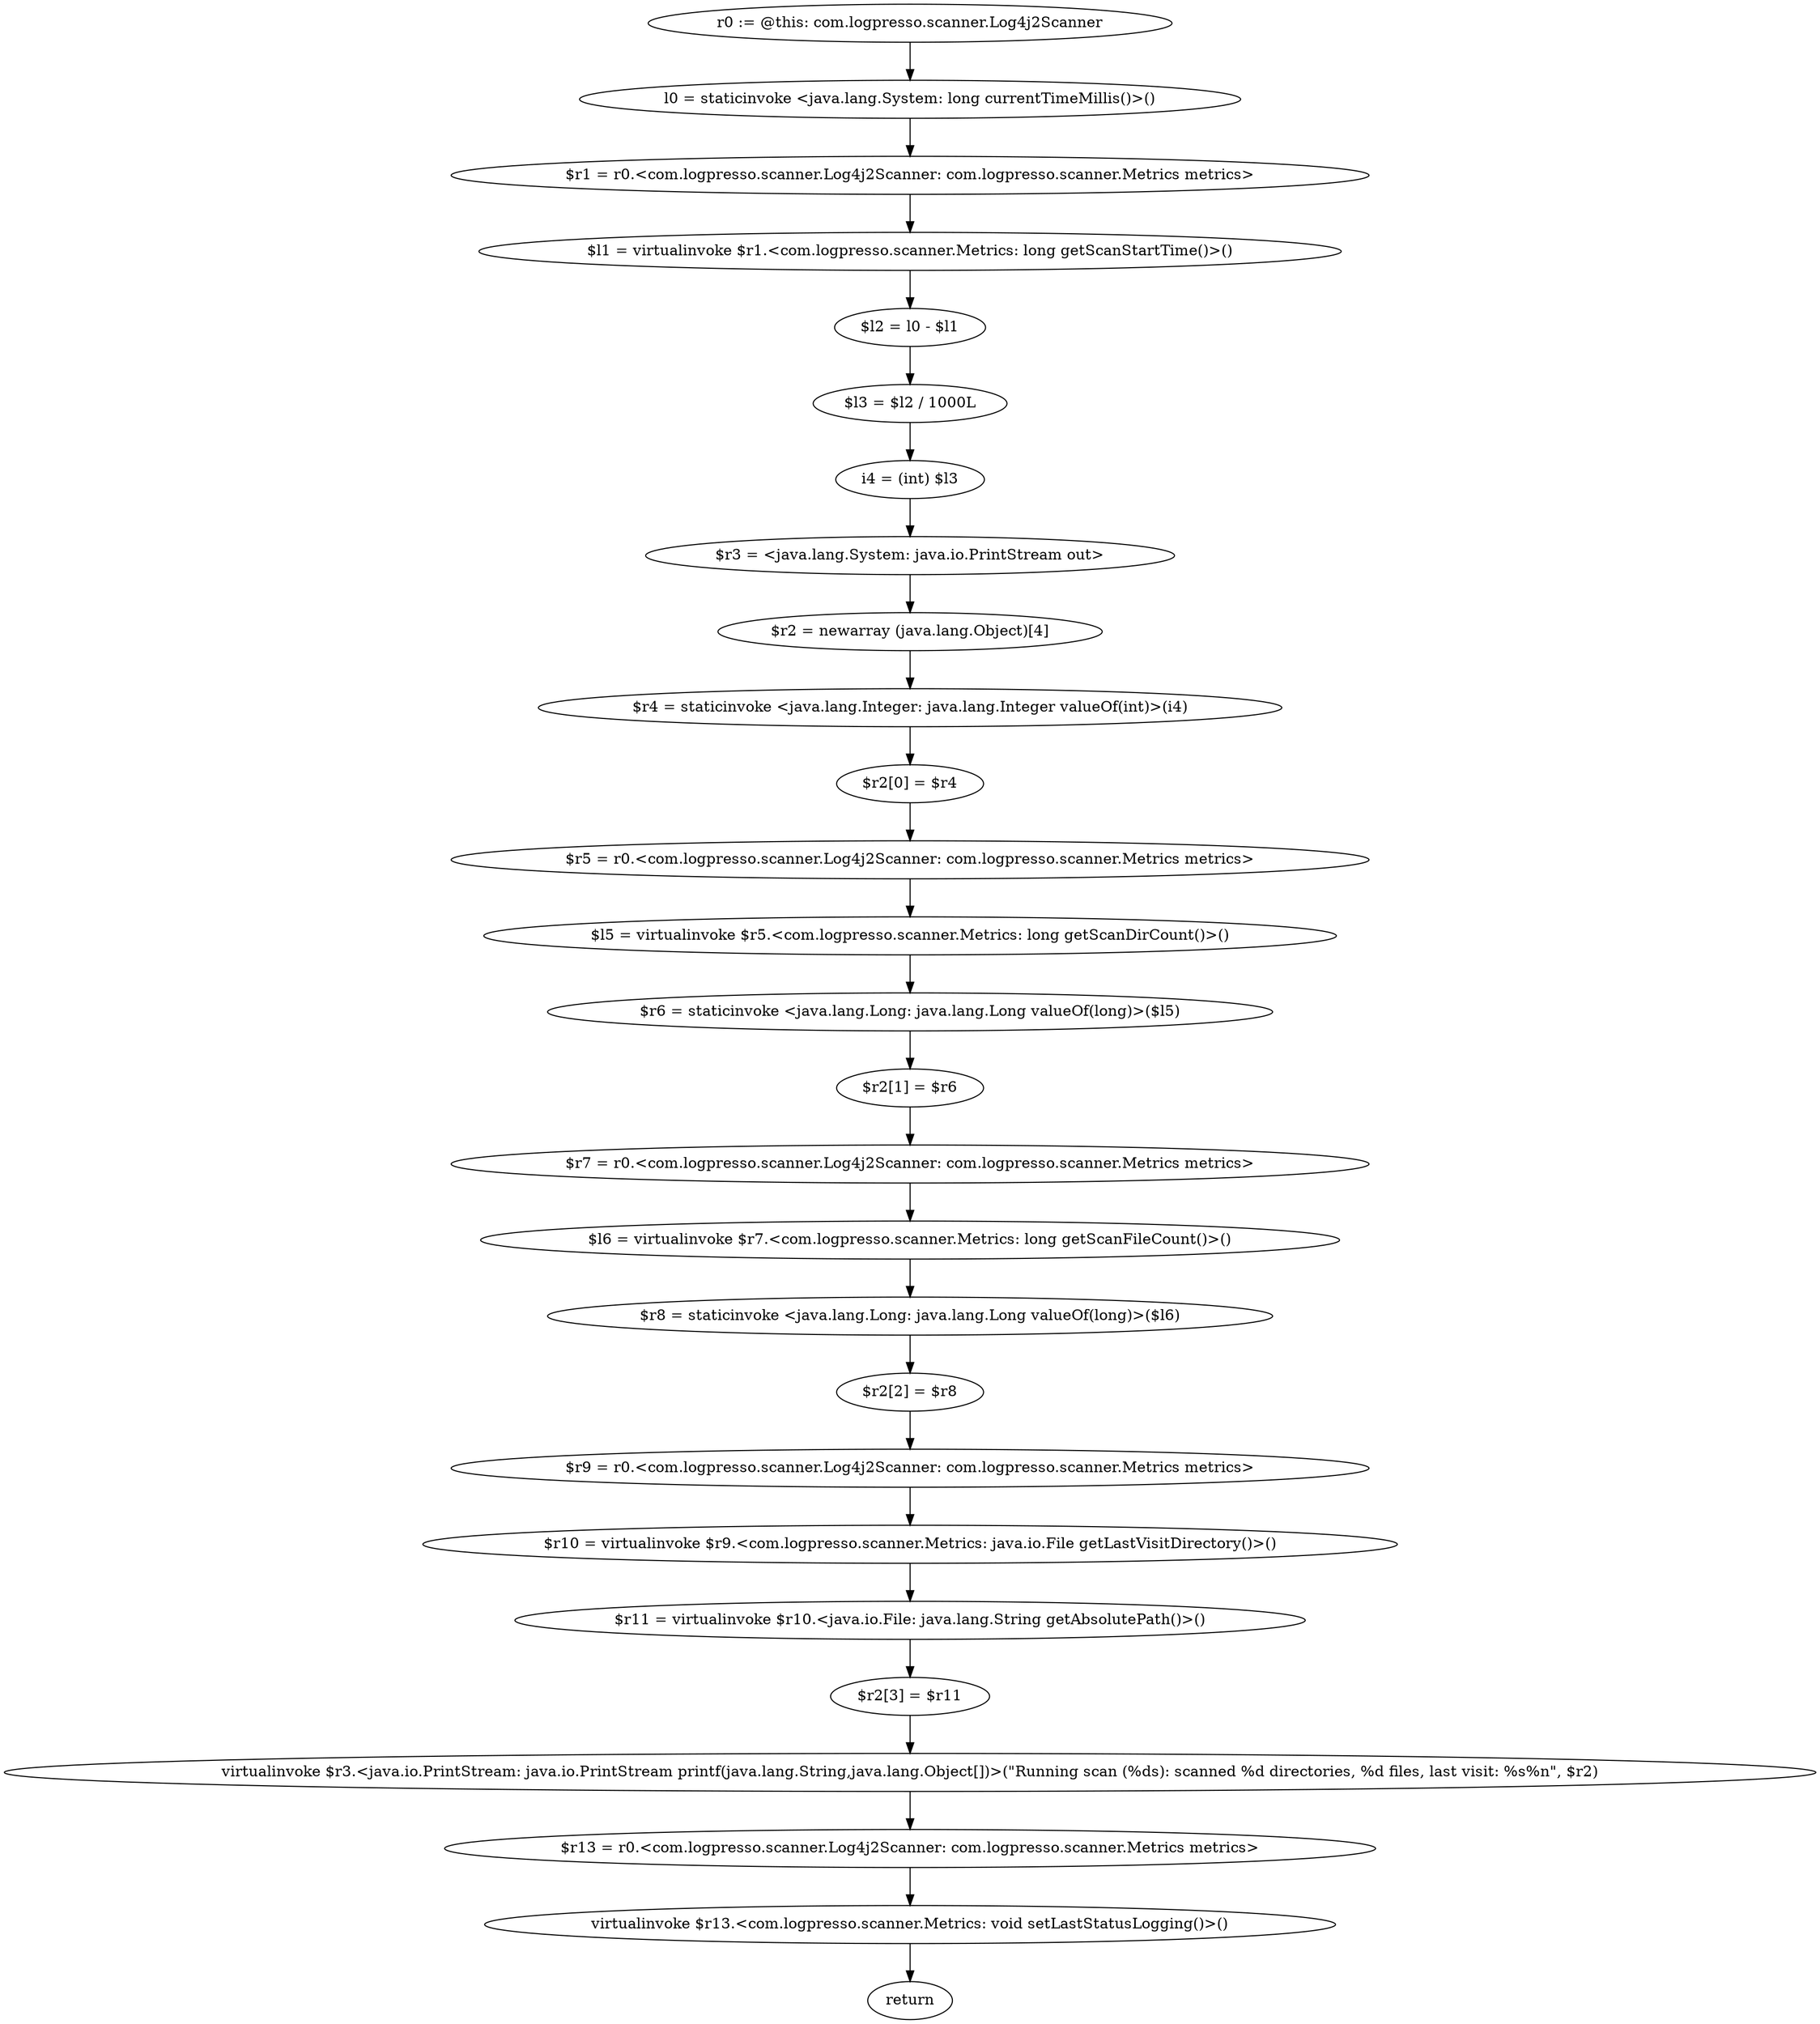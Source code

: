 digraph "unitGraph" {
    "r0 := @this: com.logpresso.scanner.Log4j2Scanner"
    "l0 = staticinvoke <java.lang.System: long currentTimeMillis()>()"
    "$r1 = r0.<com.logpresso.scanner.Log4j2Scanner: com.logpresso.scanner.Metrics metrics>"
    "$l1 = virtualinvoke $r1.<com.logpresso.scanner.Metrics: long getScanStartTime()>()"
    "$l2 = l0 - $l1"
    "$l3 = $l2 / 1000L"
    "i4 = (int) $l3"
    "$r3 = <java.lang.System: java.io.PrintStream out>"
    "$r2 = newarray (java.lang.Object)[4]"
    "$r4 = staticinvoke <java.lang.Integer: java.lang.Integer valueOf(int)>(i4)"
    "$r2[0] = $r4"
    "$r5 = r0.<com.logpresso.scanner.Log4j2Scanner: com.logpresso.scanner.Metrics metrics>"
    "$l5 = virtualinvoke $r5.<com.logpresso.scanner.Metrics: long getScanDirCount()>()"
    "$r6 = staticinvoke <java.lang.Long: java.lang.Long valueOf(long)>($l5)"
    "$r2[1] = $r6"
    "$r7 = r0.<com.logpresso.scanner.Log4j2Scanner: com.logpresso.scanner.Metrics metrics>"
    "$l6 = virtualinvoke $r7.<com.logpresso.scanner.Metrics: long getScanFileCount()>()"
    "$r8 = staticinvoke <java.lang.Long: java.lang.Long valueOf(long)>($l6)"
    "$r2[2] = $r8"
    "$r9 = r0.<com.logpresso.scanner.Log4j2Scanner: com.logpresso.scanner.Metrics metrics>"
    "$r10 = virtualinvoke $r9.<com.logpresso.scanner.Metrics: java.io.File getLastVisitDirectory()>()"
    "$r11 = virtualinvoke $r10.<java.io.File: java.lang.String getAbsolutePath()>()"
    "$r2[3] = $r11"
    "virtualinvoke $r3.<java.io.PrintStream: java.io.PrintStream printf(java.lang.String,java.lang.Object[])>(\"Running scan (%ds): scanned %d directories, %d files, last visit: %s%n\", $r2)"
    "$r13 = r0.<com.logpresso.scanner.Log4j2Scanner: com.logpresso.scanner.Metrics metrics>"
    "virtualinvoke $r13.<com.logpresso.scanner.Metrics: void setLastStatusLogging()>()"
    "return"
    "r0 := @this: com.logpresso.scanner.Log4j2Scanner"->"l0 = staticinvoke <java.lang.System: long currentTimeMillis()>()";
    "l0 = staticinvoke <java.lang.System: long currentTimeMillis()>()"->"$r1 = r0.<com.logpresso.scanner.Log4j2Scanner: com.logpresso.scanner.Metrics metrics>";
    "$r1 = r0.<com.logpresso.scanner.Log4j2Scanner: com.logpresso.scanner.Metrics metrics>"->"$l1 = virtualinvoke $r1.<com.logpresso.scanner.Metrics: long getScanStartTime()>()";
    "$l1 = virtualinvoke $r1.<com.logpresso.scanner.Metrics: long getScanStartTime()>()"->"$l2 = l0 - $l1";
    "$l2 = l0 - $l1"->"$l3 = $l2 / 1000L";
    "$l3 = $l2 / 1000L"->"i4 = (int) $l3";
    "i4 = (int) $l3"->"$r3 = <java.lang.System: java.io.PrintStream out>";
    "$r3 = <java.lang.System: java.io.PrintStream out>"->"$r2 = newarray (java.lang.Object)[4]";
    "$r2 = newarray (java.lang.Object)[4]"->"$r4 = staticinvoke <java.lang.Integer: java.lang.Integer valueOf(int)>(i4)";
    "$r4 = staticinvoke <java.lang.Integer: java.lang.Integer valueOf(int)>(i4)"->"$r2[0] = $r4";
    "$r2[0] = $r4"->"$r5 = r0.<com.logpresso.scanner.Log4j2Scanner: com.logpresso.scanner.Metrics metrics>";
    "$r5 = r0.<com.logpresso.scanner.Log4j2Scanner: com.logpresso.scanner.Metrics metrics>"->"$l5 = virtualinvoke $r5.<com.logpresso.scanner.Metrics: long getScanDirCount()>()";
    "$l5 = virtualinvoke $r5.<com.logpresso.scanner.Metrics: long getScanDirCount()>()"->"$r6 = staticinvoke <java.lang.Long: java.lang.Long valueOf(long)>($l5)";
    "$r6 = staticinvoke <java.lang.Long: java.lang.Long valueOf(long)>($l5)"->"$r2[1] = $r6";
    "$r2[1] = $r6"->"$r7 = r0.<com.logpresso.scanner.Log4j2Scanner: com.logpresso.scanner.Metrics metrics>";
    "$r7 = r0.<com.logpresso.scanner.Log4j2Scanner: com.logpresso.scanner.Metrics metrics>"->"$l6 = virtualinvoke $r7.<com.logpresso.scanner.Metrics: long getScanFileCount()>()";
    "$l6 = virtualinvoke $r7.<com.logpresso.scanner.Metrics: long getScanFileCount()>()"->"$r8 = staticinvoke <java.lang.Long: java.lang.Long valueOf(long)>($l6)";
    "$r8 = staticinvoke <java.lang.Long: java.lang.Long valueOf(long)>($l6)"->"$r2[2] = $r8";
    "$r2[2] = $r8"->"$r9 = r0.<com.logpresso.scanner.Log4j2Scanner: com.logpresso.scanner.Metrics metrics>";
    "$r9 = r0.<com.logpresso.scanner.Log4j2Scanner: com.logpresso.scanner.Metrics metrics>"->"$r10 = virtualinvoke $r9.<com.logpresso.scanner.Metrics: java.io.File getLastVisitDirectory()>()";
    "$r10 = virtualinvoke $r9.<com.logpresso.scanner.Metrics: java.io.File getLastVisitDirectory()>()"->"$r11 = virtualinvoke $r10.<java.io.File: java.lang.String getAbsolutePath()>()";
    "$r11 = virtualinvoke $r10.<java.io.File: java.lang.String getAbsolutePath()>()"->"$r2[3] = $r11";
    "$r2[3] = $r11"->"virtualinvoke $r3.<java.io.PrintStream: java.io.PrintStream printf(java.lang.String,java.lang.Object[])>(\"Running scan (%ds): scanned %d directories, %d files, last visit: %s%n\", $r2)";
    "virtualinvoke $r3.<java.io.PrintStream: java.io.PrintStream printf(java.lang.String,java.lang.Object[])>(\"Running scan (%ds): scanned %d directories, %d files, last visit: %s%n\", $r2)"->"$r13 = r0.<com.logpresso.scanner.Log4j2Scanner: com.logpresso.scanner.Metrics metrics>";
    "$r13 = r0.<com.logpresso.scanner.Log4j2Scanner: com.logpresso.scanner.Metrics metrics>"->"virtualinvoke $r13.<com.logpresso.scanner.Metrics: void setLastStatusLogging()>()";
    "virtualinvoke $r13.<com.logpresso.scanner.Metrics: void setLastStatusLogging()>()"->"return";
}
